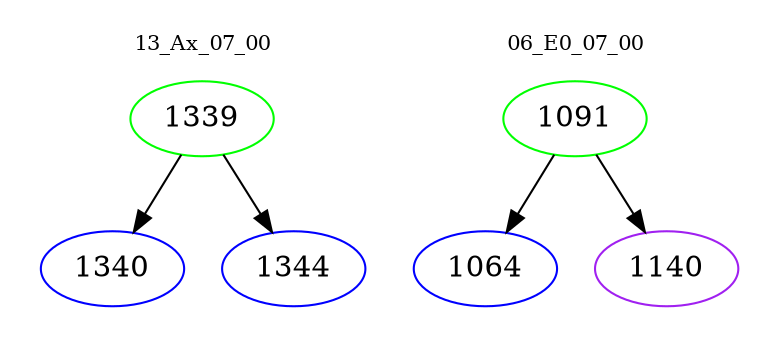 digraph{
subgraph cluster_0 {
color = white
label = "13_Ax_07_00";
fontsize=10;
T0_1339 [label="1339", color="green"]
T0_1339 -> T0_1340 [color="black"]
T0_1340 [label="1340", color="blue"]
T0_1339 -> T0_1344 [color="black"]
T0_1344 [label="1344", color="blue"]
}
subgraph cluster_1 {
color = white
label = "06_E0_07_00";
fontsize=10;
T1_1091 [label="1091", color="green"]
T1_1091 -> T1_1064 [color="black"]
T1_1064 [label="1064", color="blue"]
T1_1091 -> T1_1140 [color="black"]
T1_1140 [label="1140", color="purple"]
}
}
